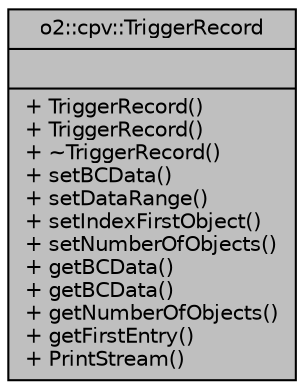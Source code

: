 digraph "o2::cpv::TriggerRecord"
{
 // INTERACTIVE_SVG=YES
  bgcolor="transparent";
  edge [fontname="Helvetica",fontsize="10",labelfontname="Helvetica",labelfontsize="10"];
  node [fontname="Helvetica",fontsize="10",shape=record];
  Node1 [label="{o2::cpv::TriggerRecord\n||+ TriggerRecord()\l+ TriggerRecord()\l+ ~TriggerRecord()\l+ setBCData()\l+ setDataRange()\l+ setIndexFirstObject()\l+ setNumberOfObjects()\l+ getBCData()\l+ getBCData()\l+ getNumberOfObjects()\l+ getFirstEntry()\l+ PrintStream()\l}",height=0.2,width=0.4,color="black", fillcolor="grey75", style="filled", fontcolor="black"];
}
